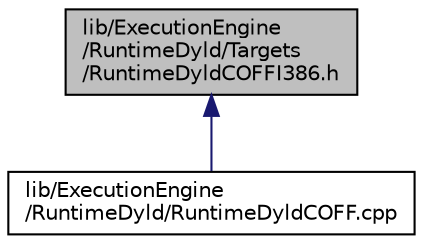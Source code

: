 digraph "lib/ExecutionEngine/RuntimeDyld/Targets/RuntimeDyldCOFFI386.h"
{
 // LATEX_PDF_SIZE
  bgcolor="transparent";
  edge [fontname="Helvetica",fontsize="10",labelfontname="Helvetica",labelfontsize="10"];
  node [fontname="Helvetica",fontsize="10",shape=record];
  Node1 [label="lib/ExecutionEngine\l/RuntimeDyld/Targets\l/RuntimeDyldCOFFI386.h",height=0.2,width=0.4,color="black", fillcolor="grey75", style="filled", fontcolor="black",tooltip=" "];
  Node1 -> Node2 [dir="back",color="midnightblue",fontsize="10",style="solid",fontname="Helvetica"];
  Node2 [label="lib/ExecutionEngine\l/RuntimeDyld/RuntimeDyldCOFF.cpp",height=0.2,width=0.4,color="black",URL="$RuntimeDyldCOFF_8cpp.html",tooltip=" "];
}
